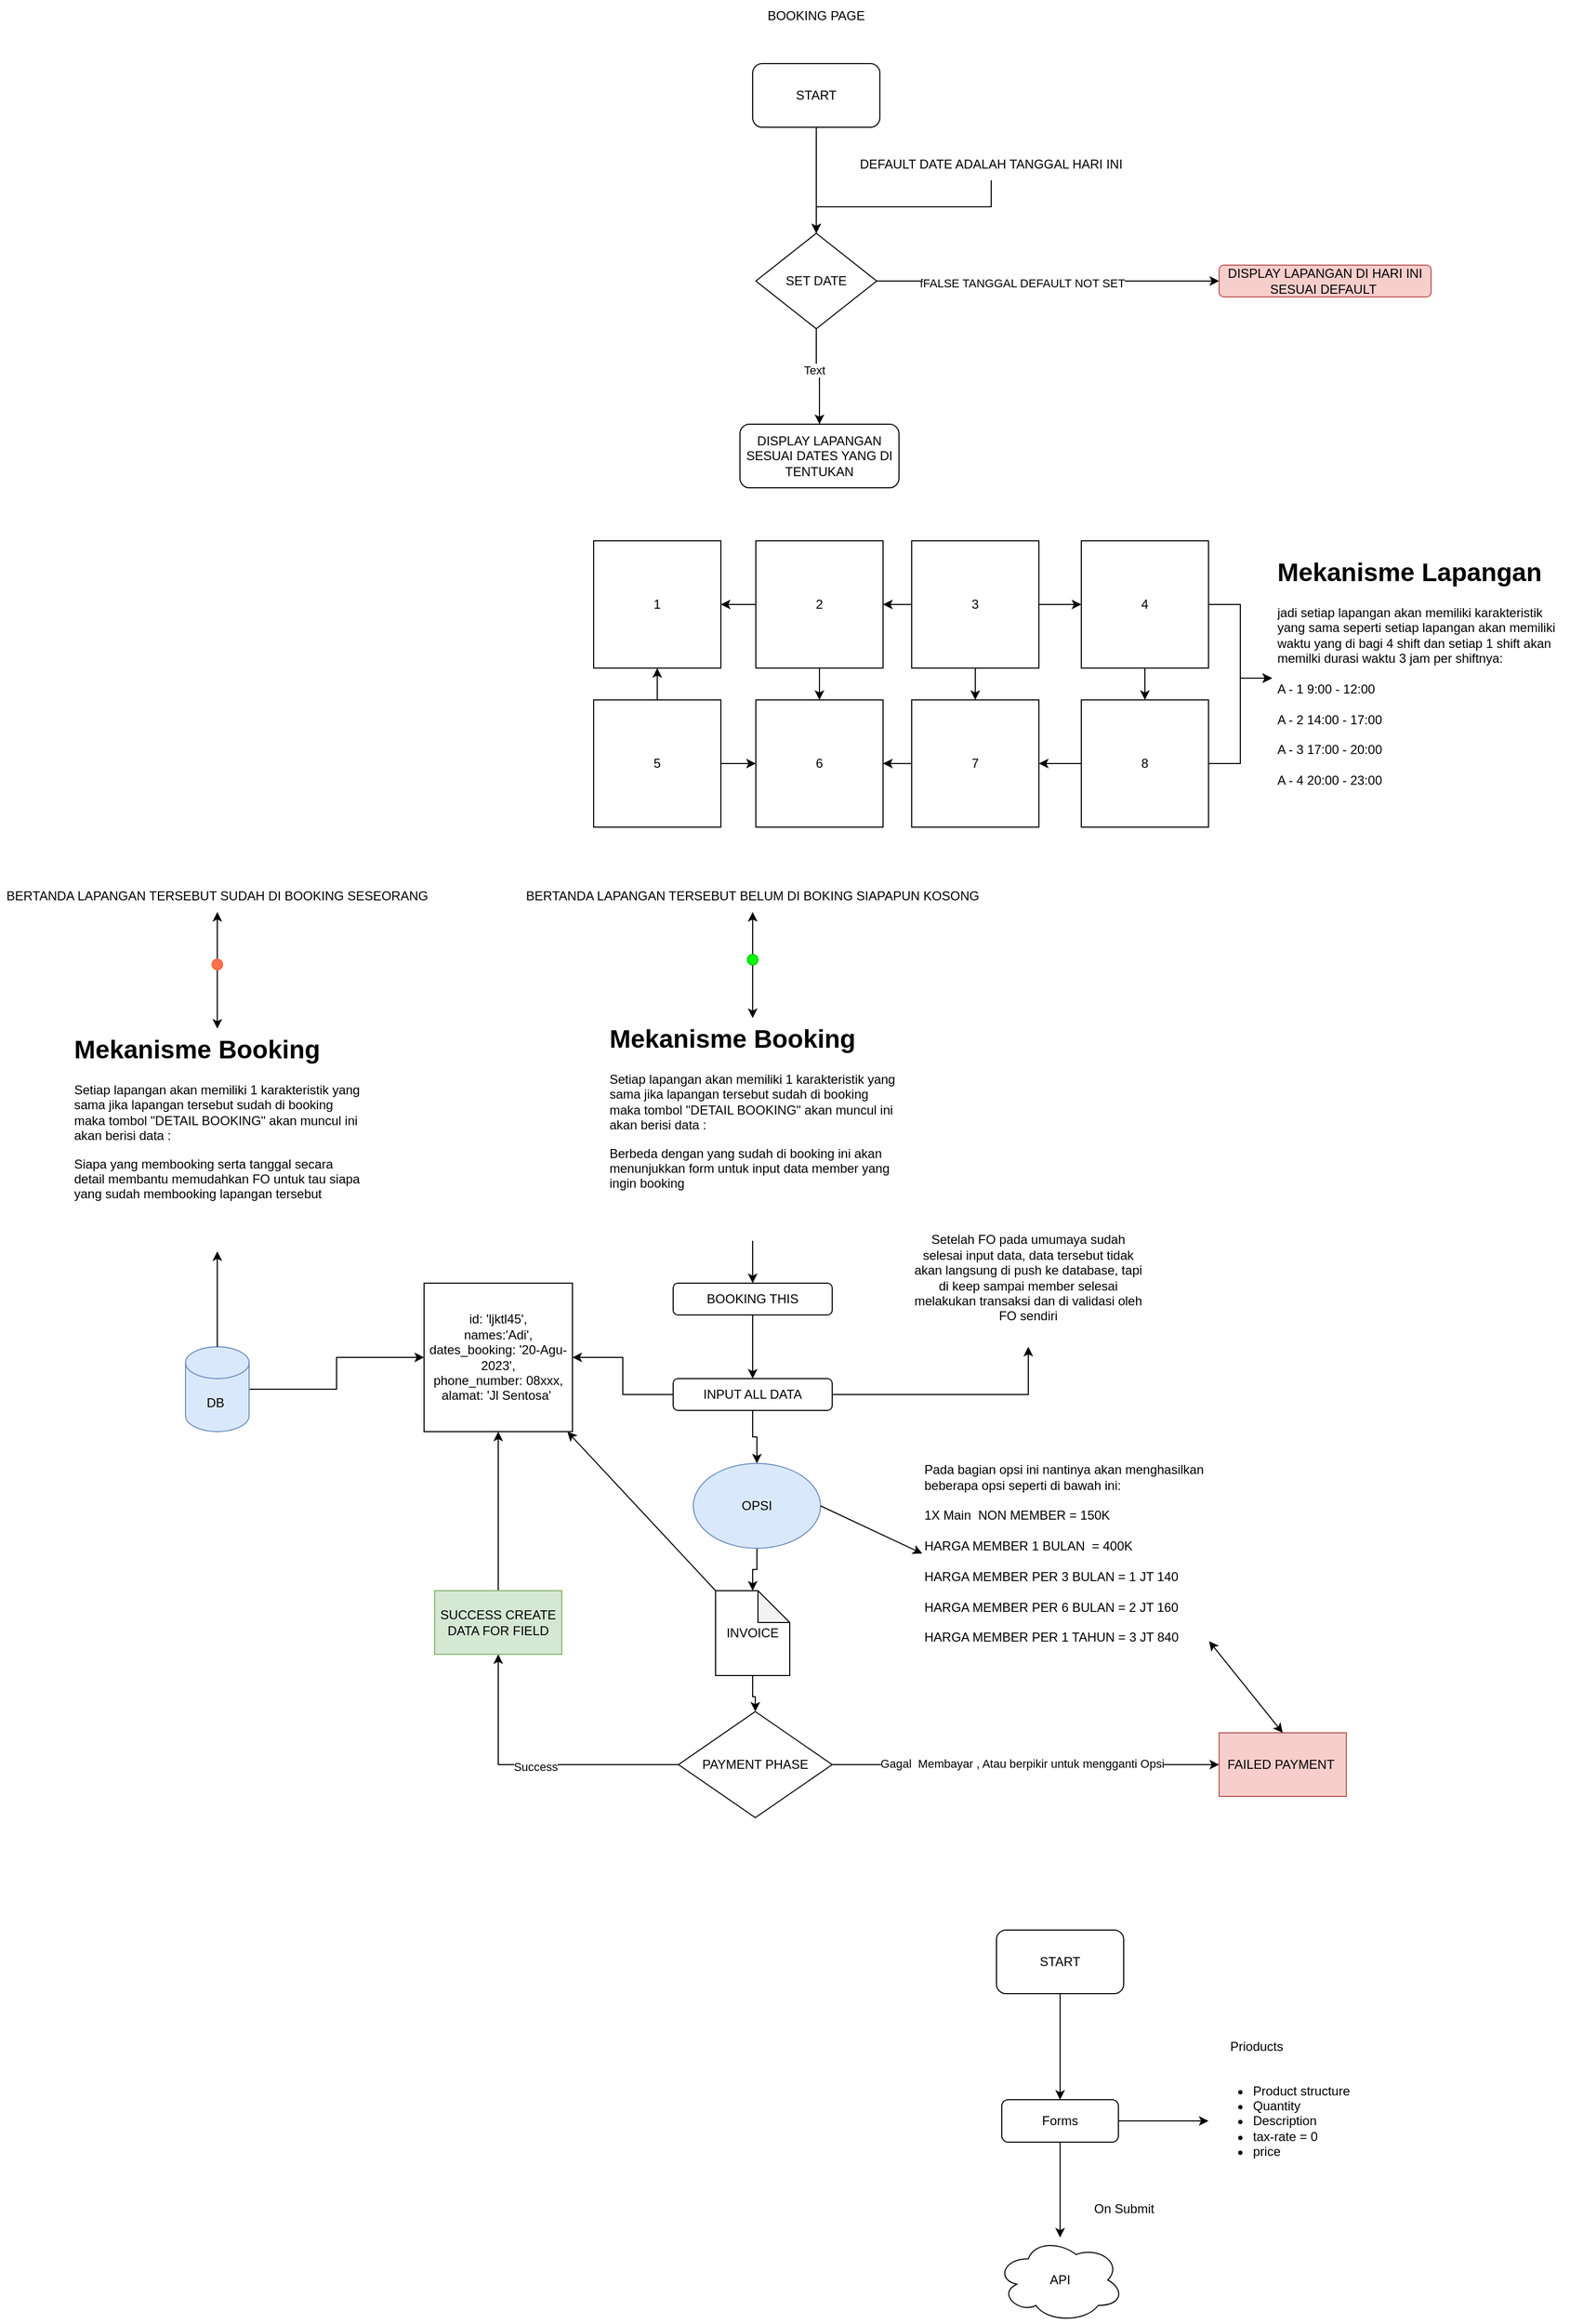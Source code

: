 <mxfile version="21.6.9" type="github">
  <diagram id="C5RBs43oDa-KdzZeNtuy" name="Page-1">
    <mxGraphModel dx="1877" dy="595" grid="1" gridSize="10" guides="1" tooltips="1" connect="1" arrows="1" fold="1" page="1" pageScale="1" pageWidth="827" pageHeight="1169" math="0" shadow="0">
      <root>
        <mxCell id="WIyWlLk6GJQsqaUBKTNV-0" />
        <mxCell id="WIyWlLk6GJQsqaUBKTNV-1" parent="WIyWlLk6GJQsqaUBKTNV-0" />
        <mxCell id="LNYa4yegLpWQGbFy4UBF-5" value="" style="edgeStyle=orthogonalEdgeStyle;rounded=0;orthogonalLoop=1;jettySize=auto;html=1;" parent="WIyWlLk6GJQsqaUBKTNV-1" source="LNYa4yegLpWQGbFy4UBF-0" target="LNYa4yegLpWQGbFy4UBF-4" edge="1">
          <mxGeometry relative="1" as="geometry" />
        </mxCell>
        <mxCell id="LNYa4yegLpWQGbFy4UBF-0" value="START" style="rounded=1;whiteSpace=wrap;html=1;" parent="WIyWlLk6GJQsqaUBKTNV-1" vertex="1">
          <mxGeometry x="350" y="200" width="120" height="60" as="geometry" />
        </mxCell>
        <mxCell id="LNYa4yegLpWQGbFy4UBF-1" value="BOOKING PAGE" style="text;html=1;strokeColor=none;fillColor=none;align=center;verticalAlign=middle;whiteSpace=wrap;rounded=0;" parent="WIyWlLk6GJQsqaUBKTNV-1" vertex="1">
          <mxGeometry x="347" y="140" width="126" height="30" as="geometry" />
        </mxCell>
        <mxCell id="LNYa4yegLpWQGbFy4UBF-10" value="" style="edgeStyle=orthogonalEdgeStyle;rounded=0;orthogonalLoop=1;jettySize=auto;html=1;" parent="WIyWlLk6GJQsqaUBKTNV-1" source="LNYa4yegLpWQGbFy4UBF-4" target="LNYa4yegLpWQGbFy4UBF-9" edge="1">
          <mxGeometry relative="1" as="geometry" />
        </mxCell>
        <mxCell id="LNYa4yegLpWQGbFy4UBF-11" value="fFALSE TANGGAL DEFAULT NOT SET" style="edgeLabel;html=1;align=center;verticalAlign=middle;resizable=0;points=[];" parent="LNYa4yegLpWQGbFy4UBF-10" vertex="1" connectable="0">
          <mxGeometry x="-0.156" y="-2" relative="1" as="geometry">
            <mxPoint as="offset" />
          </mxGeometry>
        </mxCell>
        <mxCell id="LNYa4yegLpWQGbFy4UBF-13" value="" style="edgeStyle=orthogonalEdgeStyle;rounded=0;orthogonalLoop=1;jettySize=auto;html=1;" parent="WIyWlLk6GJQsqaUBKTNV-1" source="LNYa4yegLpWQGbFy4UBF-4" target="LNYa4yegLpWQGbFy4UBF-12" edge="1">
          <mxGeometry relative="1" as="geometry" />
        </mxCell>
        <mxCell id="LNYa4yegLpWQGbFy4UBF-32" value="Text" style="edgeLabel;html=1;align=center;verticalAlign=middle;resizable=0;points=[];" parent="LNYa4yegLpWQGbFy4UBF-13" vertex="1" connectable="0">
          <mxGeometry x="-0.164" y="-2" relative="1" as="geometry">
            <mxPoint as="offset" />
          </mxGeometry>
        </mxCell>
        <mxCell id="LNYa4yegLpWQGbFy4UBF-4" value="SET DATE" style="rhombus;whiteSpace=wrap;html=1;" parent="WIyWlLk6GJQsqaUBKTNV-1" vertex="1">
          <mxGeometry x="353" y="360" width="114" height="90" as="geometry" />
        </mxCell>
        <mxCell id="LNYa4yegLpWQGbFy4UBF-8" value="" style="edgeStyle=orthogonalEdgeStyle;rounded=0;orthogonalLoop=1;jettySize=auto;html=1;" parent="WIyWlLk6GJQsqaUBKTNV-1" source="LNYa4yegLpWQGbFy4UBF-6" target="LNYa4yegLpWQGbFy4UBF-4" edge="1">
          <mxGeometry relative="1" as="geometry" />
        </mxCell>
        <mxCell id="LNYa4yegLpWQGbFy4UBF-6" value="DEFAULT DATE ADALAH TANGGAL HARI INI" style="text;html=1;strokeColor=none;fillColor=none;align=center;verticalAlign=middle;whiteSpace=wrap;rounded=0;" parent="WIyWlLk6GJQsqaUBKTNV-1" vertex="1">
          <mxGeometry x="450" y="280" width="250" height="30" as="geometry" />
        </mxCell>
        <mxCell id="LNYa4yegLpWQGbFy4UBF-9" value="DISPLAY LAPANGAN DI HARI INI SESUAI DEFAULT&amp;nbsp;" style="rounded=1;whiteSpace=wrap;html=1;fillColor=#f8cecc;strokeColor=#b85450;" parent="WIyWlLk6GJQsqaUBKTNV-1" vertex="1">
          <mxGeometry x="790" y="390" width="200" height="30" as="geometry" />
        </mxCell>
        <mxCell id="LNYa4yegLpWQGbFy4UBF-12" value="DISPLAY LAPANGAN SESUAI DATES YANG DI TENTUKAN" style="rounded=1;whiteSpace=wrap;html=1;" parent="WIyWlLk6GJQsqaUBKTNV-1" vertex="1">
          <mxGeometry x="338" y="540" width="150" height="60" as="geometry" />
        </mxCell>
        <mxCell id="LNYa4yegLpWQGbFy4UBF-14" value="1" style="whiteSpace=wrap;html=1;aspect=fixed;" parent="WIyWlLk6GJQsqaUBKTNV-1" vertex="1">
          <mxGeometry x="200" y="650" width="120" height="120" as="geometry" />
        </mxCell>
        <mxCell id="LNYa4yegLpWQGbFy4UBF-23" value="" style="edgeStyle=orthogonalEdgeStyle;rounded=0;orthogonalLoop=1;jettySize=auto;html=1;" parent="WIyWlLk6GJQsqaUBKTNV-1" source="LNYa4yegLpWQGbFy4UBF-15" target="LNYa4yegLpWQGbFy4UBF-14" edge="1">
          <mxGeometry relative="1" as="geometry" />
        </mxCell>
        <mxCell id="LNYa4yegLpWQGbFy4UBF-31" value="" style="edgeStyle=orthogonalEdgeStyle;rounded=0;orthogonalLoop=1;jettySize=auto;html=1;" parent="WIyWlLk6GJQsqaUBKTNV-1" source="LNYa4yegLpWQGbFy4UBF-15" target="LNYa4yegLpWQGbFy4UBF-19" edge="1">
          <mxGeometry relative="1" as="geometry" />
        </mxCell>
        <mxCell id="LNYa4yegLpWQGbFy4UBF-15" value="2" style="whiteSpace=wrap;html=1;aspect=fixed;" parent="WIyWlLk6GJQsqaUBKTNV-1" vertex="1">
          <mxGeometry x="353" y="650" width="120" height="120" as="geometry" />
        </mxCell>
        <mxCell id="LNYa4yegLpWQGbFy4UBF-22" value="" style="edgeStyle=orthogonalEdgeStyle;rounded=0;orthogonalLoop=1;jettySize=auto;html=1;" parent="WIyWlLk6GJQsqaUBKTNV-1" source="LNYa4yegLpWQGbFy4UBF-16" target="LNYa4yegLpWQGbFy4UBF-15" edge="1">
          <mxGeometry relative="1" as="geometry" />
        </mxCell>
        <mxCell id="LNYa4yegLpWQGbFy4UBF-24" value="" style="edgeStyle=orthogonalEdgeStyle;rounded=0;orthogonalLoop=1;jettySize=auto;html=1;" parent="WIyWlLk6GJQsqaUBKTNV-1" source="LNYa4yegLpWQGbFy4UBF-16" target="LNYa4yegLpWQGbFy4UBF-17" edge="1">
          <mxGeometry relative="1" as="geometry" />
        </mxCell>
        <mxCell id="LNYa4yegLpWQGbFy4UBF-30" value="" style="edgeStyle=orthogonalEdgeStyle;rounded=0;orthogonalLoop=1;jettySize=auto;html=1;" parent="WIyWlLk6GJQsqaUBKTNV-1" source="LNYa4yegLpWQGbFy4UBF-16" target="LNYa4yegLpWQGbFy4UBF-20" edge="1">
          <mxGeometry relative="1" as="geometry" />
        </mxCell>
        <mxCell id="LNYa4yegLpWQGbFy4UBF-16" value="3" style="whiteSpace=wrap;html=1;aspect=fixed;" parent="WIyWlLk6GJQsqaUBKTNV-1" vertex="1">
          <mxGeometry x="500" y="650" width="120" height="120" as="geometry" />
        </mxCell>
        <mxCell id="LNYa4yegLpWQGbFy4UBF-29" value="" style="edgeStyle=orthogonalEdgeStyle;rounded=0;orthogonalLoop=1;jettySize=auto;html=1;" parent="WIyWlLk6GJQsqaUBKTNV-1" source="LNYa4yegLpWQGbFy4UBF-17" target="LNYa4yegLpWQGbFy4UBF-21" edge="1">
          <mxGeometry relative="1" as="geometry" />
        </mxCell>
        <mxCell id="LNYa4yegLpWQGbFy4UBF-35" value="" style="edgeStyle=orthogonalEdgeStyle;rounded=0;orthogonalLoop=1;jettySize=auto;html=1;" parent="WIyWlLk6GJQsqaUBKTNV-1" source="LNYa4yegLpWQGbFy4UBF-17" target="LNYa4yegLpWQGbFy4UBF-33" edge="1">
          <mxGeometry relative="1" as="geometry" />
        </mxCell>
        <mxCell id="LNYa4yegLpWQGbFy4UBF-17" value="4" style="whiteSpace=wrap;html=1;aspect=fixed;" parent="WIyWlLk6GJQsqaUBKTNV-1" vertex="1">
          <mxGeometry x="660" y="650" width="120" height="120" as="geometry" />
        </mxCell>
        <mxCell id="LNYa4yegLpWQGbFy4UBF-25" value="" style="edgeStyle=orthogonalEdgeStyle;rounded=0;orthogonalLoop=1;jettySize=auto;html=1;" parent="WIyWlLk6GJQsqaUBKTNV-1" source="LNYa4yegLpWQGbFy4UBF-18" target="LNYa4yegLpWQGbFy4UBF-14" edge="1">
          <mxGeometry relative="1" as="geometry" />
        </mxCell>
        <mxCell id="LNYa4yegLpWQGbFy4UBF-26" value="" style="edgeStyle=orthogonalEdgeStyle;rounded=0;orthogonalLoop=1;jettySize=auto;html=1;" parent="WIyWlLk6GJQsqaUBKTNV-1" source="LNYa4yegLpWQGbFy4UBF-18" target="LNYa4yegLpWQGbFy4UBF-19" edge="1">
          <mxGeometry relative="1" as="geometry" />
        </mxCell>
        <mxCell id="LNYa4yegLpWQGbFy4UBF-18" value="5" style="whiteSpace=wrap;html=1;aspect=fixed;" parent="WIyWlLk6GJQsqaUBKTNV-1" vertex="1">
          <mxGeometry x="200" y="800" width="120" height="120" as="geometry" />
        </mxCell>
        <mxCell id="LNYa4yegLpWQGbFy4UBF-19" value="6" style="whiteSpace=wrap;html=1;aspect=fixed;" parent="WIyWlLk6GJQsqaUBKTNV-1" vertex="1">
          <mxGeometry x="353" y="800" width="120" height="120" as="geometry" />
        </mxCell>
        <mxCell id="LNYa4yegLpWQGbFy4UBF-27" value="" style="edgeStyle=orthogonalEdgeStyle;rounded=0;orthogonalLoop=1;jettySize=auto;html=1;" parent="WIyWlLk6GJQsqaUBKTNV-1" source="LNYa4yegLpWQGbFy4UBF-20" target="LNYa4yegLpWQGbFy4UBF-19" edge="1">
          <mxGeometry relative="1" as="geometry" />
        </mxCell>
        <mxCell id="LNYa4yegLpWQGbFy4UBF-20" value="7" style="whiteSpace=wrap;html=1;aspect=fixed;" parent="WIyWlLk6GJQsqaUBKTNV-1" vertex="1">
          <mxGeometry x="500" y="800" width="120" height="120" as="geometry" />
        </mxCell>
        <mxCell id="LNYa4yegLpWQGbFy4UBF-28" value="" style="edgeStyle=orthogonalEdgeStyle;rounded=0;orthogonalLoop=1;jettySize=auto;html=1;" parent="WIyWlLk6GJQsqaUBKTNV-1" source="LNYa4yegLpWQGbFy4UBF-21" target="LNYa4yegLpWQGbFy4UBF-20" edge="1">
          <mxGeometry relative="1" as="geometry" />
        </mxCell>
        <mxCell id="LNYa4yegLpWQGbFy4UBF-36" value="" style="edgeStyle=orthogonalEdgeStyle;rounded=0;orthogonalLoop=1;jettySize=auto;html=1;" parent="WIyWlLk6GJQsqaUBKTNV-1" source="LNYa4yegLpWQGbFy4UBF-21" target="LNYa4yegLpWQGbFy4UBF-33" edge="1">
          <mxGeometry relative="1" as="geometry" />
        </mxCell>
        <mxCell id="LNYa4yegLpWQGbFy4UBF-21" value="8" style="whiteSpace=wrap;html=1;aspect=fixed;" parent="WIyWlLk6GJQsqaUBKTNV-1" vertex="1">
          <mxGeometry x="660" y="800" width="120" height="120" as="geometry" />
        </mxCell>
        <mxCell id="LNYa4yegLpWQGbFy4UBF-33" value="&lt;h1&gt;Mekanisme Lapangan&lt;/h1&gt;&lt;div&gt;jadi setiap lapangan akan memiliki karakteristik yang sama seperti setiap lapangan akan memiliki waktu yang di bagi 4 shift dan setiap 1 shift akan memilki durasi waktu 3 jam per shiftnya:&lt;/div&gt;&lt;div&gt;&lt;br&gt;&lt;/div&gt;&lt;div&gt;A - 1 9:00 - 12:00&lt;/div&gt;&lt;div&gt;&lt;br&gt;&lt;/div&gt;&lt;div&gt;A - 2 14:00 - 17:00&lt;/div&gt;&lt;div&gt;&lt;br&gt;&lt;/div&gt;&lt;div&gt;A - 3 17:00 - 20:00&lt;/div&gt;&lt;div&gt;&lt;br&gt;&lt;/div&gt;&lt;div&gt;A - 4 20:00 - 23:00&lt;/div&gt;&lt;div&gt;&lt;br&gt;&lt;/div&gt;&lt;div&gt;&lt;br&gt;&lt;/div&gt;" style="text;html=1;strokeColor=none;fillColor=none;spacing=5;spacingTop=-20;whiteSpace=wrap;overflow=hidden;rounded=0;" parent="WIyWlLk6GJQsqaUBKTNV-1" vertex="1">
          <mxGeometry x="840" y="660" width="280" height="239" as="geometry" />
        </mxCell>
        <mxCell id="LNYa4yegLpWQGbFy4UBF-40" value="" style="edgeStyle=orthogonalEdgeStyle;rounded=0;orthogonalLoop=1;jettySize=auto;html=1;" parent="WIyWlLk6GJQsqaUBKTNV-1" source="LNYa4yegLpWQGbFy4UBF-38" target="LNYa4yegLpWQGbFy4UBF-39" edge="1">
          <mxGeometry relative="1" as="geometry" />
        </mxCell>
        <mxCell id="LNYa4yegLpWQGbFy4UBF-45" value="" style="edgeStyle=orthogonalEdgeStyle;rounded=0;orthogonalLoop=1;jettySize=auto;html=1;" parent="WIyWlLk6GJQsqaUBKTNV-1" source="LNYa4yegLpWQGbFy4UBF-38" target="LNYa4yegLpWQGbFy4UBF-44" edge="1">
          <mxGeometry relative="1" as="geometry" />
        </mxCell>
        <mxCell id="LNYa4yegLpWQGbFy4UBF-38" value="" style="ellipse;whiteSpace=wrap;html=1;aspect=fixed;strokeColor=#FF6038;fillColor=#FF704D;" parent="WIyWlLk6GJQsqaUBKTNV-1" vertex="1">
          <mxGeometry x="-160" y="1044.5" width="10" height="10" as="geometry" />
        </mxCell>
        <mxCell id="LNYa4yegLpWQGbFy4UBF-39" value="BERTANDA LAPANGAN TERSEBUT SUDAH DI BOOKING SESEORANG" style="text;html=1;strokeColor=none;fillColor=none;align=center;verticalAlign=middle;whiteSpace=wrap;rounded=0;" parent="WIyWlLk6GJQsqaUBKTNV-1" vertex="1">
          <mxGeometry x="-360" y="970" width="410" height="30" as="geometry" />
        </mxCell>
        <mxCell id="LNYa4yegLpWQGbFy4UBF-41" value="" style="edgeStyle=orthogonalEdgeStyle;rounded=0;orthogonalLoop=1;jettySize=auto;html=1;" parent="WIyWlLk6GJQsqaUBKTNV-1" source="LNYa4yegLpWQGbFy4UBF-42" target="LNYa4yegLpWQGbFy4UBF-43" edge="1">
          <mxGeometry relative="1" as="geometry" />
        </mxCell>
        <mxCell id="LNYa4yegLpWQGbFy4UBF-47" value="" style="edgeStyle=orthogonalEdgeStyle;rounded=0;orthogonalLoop=1;jettySize=auto;html=1;" parent="WIyWlLk6GJQsqaUBKTNV-1" source="LNYa4yegLpWQGbFy4UBF-42" target="LNYa4yegLpWQGbFy4UBF-46" edge="1">
          <mxGeometry relative="1" as="geometry" />
        </mxCell>
        <mxCell id="LNYa4yegLpWQGbFy4UBF-42" value="" style="ellipse;whiteSpace=wrap;html=1;aspect=fixed;strokeColor=#00CC00;fillColor=#00FF00;" parent="WIyWlLk6GJQsqaUBKTNV-1" vertex="1">
          <mxGeometry x="345" y="1040" width="10" height="10" as="geometry" />
        </mxCell>
        <mxCell id="LNYa4yegLpWQGbFy4UBF-43" value="BERTANDA LAPANGAN TERSEBUT BELUM DI BOKING SIAPAPUN KOSONG" style="text;html=1;strokeColor=none;fillColor=none;align=center;verticalAlign=middle;whiteSpace=wrap;rounded=0;" parent="WIyWlLk6GJQsqaUBKTNV-1" vertex="1">
          <mxGeometry x="130" y="970" width="440" height="30" as="geometry" />
        </mxCell>
        <mxCell id="LNYa4yegLpWQGbFy4UBF-44" value="&lt;h1&gt;Mekanisme Booking&lt;/h1&gt;&lt;p&gt;Setiap lapangan akan memiliki 1 karakteristik yang sama jika lapangan tersebut sudah di booking maka tombol &quot;DETAIL BOOKING&quot; akan muncul ini akan berisi data :&lt;/p&gt;&lt;p&gt;Siapa yang membooking serta tanggal secara detail membantu memudahkan FO untuk tau siapa yang sudah membooking lapangan tersebut&amp;nbsp;&lt;/p&gt;" style="text;html=1;strokeColor=none;fillColor=none;spacing=5;spacingTop=-20;whiteSpace=wrap;overflow=hidden;rounded=0;" parent="WIyWlLk6GJQsqaUBKTNV-1" vertex="1">
          <mxGeometry x="-295" y="1110" width="280" height="210" as="geometry" />
        </mxCell>
        <mxCell id="LNYa4yegLpWQGbFy4UBF-56" value="" style="edgeStyle=orthogonalEdgeStyle;rounded=0;orthogonalLoop=1;jettySize=auto;html=1;" parent="WIyWlLk6GJQsqaUBKTNV-1" source="LNYa4yegLpWQGbFy4UBF-46" target="LNYa4yegLpWQGbFy4UBF-55" edge="1">
          <mxGeometry relative="1" as="geometry" />
        </mxCell>
        <mxCell id="LNYa4yegLpWQGbFy4UBF-46" value="&lt;h1&gt;Mekanisme Booking&lt;/h1&gt;&lt;p&gt;Setiap lapangan akan memiliki 1 karakteristik yang sama jika lapangan tersebut sudah di booking maka tombol &quot;DETAIL BOOKING&quot; akan muncul ini akan berisi data :&lt;/p&gt;&lt;p&gt;Berbeda dengan yang sudah di booking ini akan menunjukkan form untuk input data member yang ingin booking&lt;/p&gt;" style="text;html=1;strokeColor=none;fillColor=none;spacing=5;spacingTop=-20;whiteSpace=wrap;overflow=hidden;rounded=0;" parent="WIyWlLk6GJQsqaUBKTNV-1" vertex="1">
          <mxGeometry x="210" y="1100" width="280" height="210" as="geometry" />
        </mxCell>
        <mxCell id="LNYa4yegLpWQGbFy4UBF-52" value="" style="edgeStyle=orthogonalEdgeStyle;rounded=0;orthogonalLoop=1;jettySize=auto;html=1;" parent="WIyWlLk6GJQsqaUBKTNV-1" source="LNYa4yegLpWQGbFy4UBF-50" target="LNYa4yegLpWQGbFy4UBF-51" edge="1">
          <mxGeometry relative="1" as="geometry" />
        </mxCell>
        <mxCell id="LNYa4yegLpWQGbFy4UBF-50" value="DB&amp;nbsp;" style="shape=cylinder3;whiteSpace=wrap;html=1;boundedLbl=1;backgroundOutline=1;size=15;fillColor=#dae8fc;strokeColor=#6c8ebf;" parent="WIyWlLk6GJQsqaUBKTNV-1" vertex="1">
          <mxGeometry x="-185" y="1410" width="60" height="80" as="geometry" />
        </mxCell>
        <mxCell id="LNYa4yegLpWQGbFy4UBF-51" value="id: &#39;ljktl45&#39;,&lt;br&gt;names:&#39;Adi&#39;,&lt;br&gt;dates_booking: &#39;20-Agu-2023&#39;,&lt;br&gt;phone_number: 08xxx,&lt;br&gt;alamat: &#39;Jl Sentosa&#39;&amp;nbsp;" style="whiteSpace=wrap;html=1;aspect=fixed;" parent="WIyWlLk6GJQsqaUBKTNV-1" vertex="1">
          <mxGeometry x="40" y="1350" width="140" height="140" as="geometry" />
        </mxCell>
        <mxCell id="LNYa4yegLpWQGbFy4UBF-53" value="" style="endArrow=classic;html=1;rounded=0;exitX=0.5;exitY=0;exitDx=0;exitDy=0;exitPerimeter=0;" parent="WIyWlLk6GJQsqaUBKTNV-1" source="LNYa4yegLpWQGbFy4UBF-50" target="LNYa4yegLpWQGbFy4UBF-44" edge="1">
          <mxGeometry width="50" height="50" relative="1" as="geometry">
            <mxPoint x="130" y="1370" as="sourcePoint" />
            <mxPoint x="180" y="1320" as="targetPoint" />
          </mxGeometry>
        </mxCell>
        <mxCell id="LNYa4yegLpWQGbFy4UBF-60" value="" style="edgeStyle=orthogonalEdgeStyle;rounded=0;orthogonalLoop=1;jettySize=auto;html=1;" parent="WIyWlLk6GJQsqaUBKTNV-1" source="LNYa4yegLpWQGbFy4UBF-55" target="LNYa4yegLpWQGbFy4UBF-57" edge="1">
          <mxGeometry relative="1" as="geometry" />
        </mxCell>
        <mxCell id="LNYa4yegLpWQGbFy4UBF-55" value="BOOKING THIS" style="rounded=1;whiteSpace=wrap;html=1;" parent="WIyWlLk6GJQsqaUBKTNV-1" vertex="1">
          <mxGeometry x="275" y="1350" width="150" height="30" as="geometry" />
        </mxCell>
        <mxCell id="LNYa4yegLpWQGbFy4UBF-62" value="" style="edgeStyle=orthogonalEdgeStyle;rounded=0;orthogonalLoop=1;jettySize=auto;html=1;" parent="WIyWlLk6GJQsqaUBKTNV-1" source="LNYa4yegLpWQGbFy4UBF-57" target="LNYa4yegLpWQGbFy4UBF-51" edge="1">
          <mxGeometry relative="1" as="geometry" />
        </mxCell>
        <mxCell id="LNYa4yegLpWQGbFy4UBF-69" value="" style="edgeStyle=orthogonalEdgeStyle;rounded=0;orthogonalLoop=1;jettySize=auto;html=1;" parent="WIyWlLk6GJQsqaUBKTNV-1" source="LNYa4yegLpWQGbFy4UBF-57" target="LNYa4yegLpWQGbFy4UBF-65" edge="1">
          <mxGeometry relative="1" as="geometry" />
        </mxCell>
        <mxCell id="LNYa4yegLpWQGbFy4UBF-86" value="" style="edgeStyle=orthogonalEdgeStyle;rounded=0;orthogonalLoop=1;jettySize=auto;html=1;" parent="WIyWlLk6GJQsqaUBKTNV-1" source="LNYa4yegLpWQGbFy4UBF-57" target="LNYa4yegLpWQGbFy4UBF-85" edge="1">
          <mxGeometry relative="1" as="geometry" />
        </mxCell>
        <mxCell id="LNYa4yegLpWQGbFy4UBF-57" value="INPUT ALL DATA" style="rounded=1;whiteSpace=wrap;html=1;" parent="WIyWlLk6GJQsqaUBKTNV-1" vertex="1">
          <mxGeometry x="275" y="1440" width="150" height="30" as="geometry" />
        </mxCell>
        <mxCell id="LNYa4yegLpWQGbFy4UBF-65" value="Setelah FO pada umumaya sudah selesai input data, data tersebut tidak akan langsung di push ke database, tapi di keep sampai member selesai melakukan transaksi dan di validasi oleh FO sendiri" style="text;html=1;strokeColor=none;fillColor=none;align=center;verticalAlign=middle;whiteSpace=wrap;rounded=0;" parent="WIyWlLk6GJQsqaUBKTNV-1" vertex="1">
          <mxGeometry x="500" y="1280" width="220" height="130" as="geometry" />
        </mxCell>
        <mxCell id="LNYa4yegLpWQGbFy4UBF-74" value="" style="edgeStyle=orthogonalEdgeStyle;rounded=0;orthogonalLoop=1;jettySize=auto;html=1;" parent="WIyWlLk6GJQsqaUBKTNV-1" source="LNYa4yegLpWQGbFy4UBF-70" target="LNYa4yegLpWQGbFy4UBF-73" edge="1">
          <mxGeometry relative="1" as="geometry" />
        </mxCell>
        <mxCell id="LNYa4yegLpWQGbFy4UBF-75" value="Gagal&amp;nbsp; Membayar , Atau berpikir untuk mengganti Opsi" style="edgeLabel;html=1;align=center;verticalAlign=middle;resizable=0;points=[];" parent="LNYa4yegLpWQGbFy4UBF-74" vertex="1" connectable="0">
          <mxGeometry x="-0.018" y="1" relative="1" as="geometry">
            <mxPoint as="offset" />
          </mxGeometry>
        </mxCell>
        <mxCell id="LNYa4yegLpWQGbFy4UBF-78" value="" style="edgeStyle=orthogonalEdgeStyle;rounded=0;orthogonalLoop=1;jettySize=auto;html=1;" parent="WIyWlLk6GJQsqaUBKTNV-1" source="LNYa4yegLpWQGbFy4UBF-70" target="LNYa4yegLpWQGbFy4UBF-77" edge="1">
          <mxGeometry relative="1" as="geometry" />
        </mxCell>
        <mxCell id="LNYa4yegLpWQGbFy4UBF-80" value="Success" style="edgeLabel;html=1;align=center;verticalAlign=middle;resizable=0;points=[];" parent="LNYa4yegLpWQGbFy4UBF-78" vertex="1" connectable="0">
          <mxGeometry x="-0.012" y="2" relative="1" as="geometry">
            <mxPoint as="offset" />
          </mxGeometry>
        </mxCell>
        <mxCell id="LNYa4yegLpWQGbFy4UBF-70" value="PAYMENT PHASE" style="rhombus;whiteSpace=wrap;html=1;" parent="WIyWlLk6GJQsqaUBKTNV-1" vertex="1">
          <mxGeometry x="280" y="1754" width="145" height="100" as="geometry" />
        </mxCell>
        <mxCell id="LNYa4yegLpWQGbFy4UBF-73" value="FAILED PAYMENT&amp;nbsp;" style="whiteSpace=wrap;html=1;fillColor=#f8cecc;strokeColor=#b85450;" parent="WIyWlLk6GJQsqaUBKTNV-1" vertex="1">
          <mxGeometry x="790" y="1774" width="120" height="60" as="geometry" />
        </mxCell>
        <mxCell id="LNYa4yegLpWQGbFy4UBF-79" value="" style="edgeStyle=orthogonalEdgeStyle;rounded=0;orthogonalLoop=1;jettySize=auto;html=1;" parent="WIyWlLk6GJQsqaUBKTNV-1" source="LNYa4yegLpWQGbFy4UBF-77" target="LNYa4yegLpWQGbFy4UBF-51" edge="1">
          <mxGeometry relative="1" as="geometry" />
        </mxCell>
        <mxCell id="LNYa4yegLpWQGbFy4UBF-77" value="SUCCESS CREATE DATA FOR FIELD" style="whiteSpace=wrap;html=1;fillColor=#d5e8d4;strokeColor=#82b366;" parent="WIyWlLk6GJQsqaUBKTNV-1" vertex="1">
          <mxGeometry x="50" y="1640" width="120" height="60" as="geometry" />
        </mxCell>
        <mxCell id="LNYa4yegLpWQGbFy4UBF-94" value="" style="edgeStyle=orthogonalEdgeStyle;rounded=0;orthogonalLoop=1;jettySize=auto;html=1;" parent="WIyWlLk6GJQsqaUBKTNV-1" source="LNYa4yegLpWQGbFy4UBF-85" target="LNYa4yegLpWQGbFy4UBF-93" edge="1">
          <mxGeometry relative="1" as="geometry" />
        </mxCell>
        <mxCell id="LNYa4yegLpWQGbFy4UBF-85" value="OPSI" style="ellipse;whiteSpace=wrap;html=1;fillColor=#dae8fc;strokeColor=#6c8ebf;" parent="WIyWlLk6GJQsqaUBKTNV-1" vertex="1">
          <mxGeometry x="294" y="1520" width="120" height="80" as="geometry" />
        </mxCell>
        <mxCell id="LNYa4yegLpWQGbFy4UBF-95" value="" style="edgeStyle=orthogonalEdgeStyle;rounded=0;orthogonalLoop=1;jettySize=auto;html=1;" parent="WIyWlLk6GJQsqaUBKTNV-1" source="LNYa4yegLpWQGbFy4UBF-93" target="LNYa4yegLpWQGbFy4UBF-70" edge="1">
          <mxGeometry relative="1" as="geometry" />
        </mxCell>
        <mxCell id="LNYa4yegLpWQGbFy4UBF-93" value="INVOICE" style="shape=note;whiteSpace=wrap;html=1;backgroundOutline=1;darkOpacity=0.05;" parent="WIyWlLk6GJQsqaUBKTNV-1" vertex="1">
          <mxGeometry x="315" y="1640" width="70" height="80" as="geometry" />
        </mxCell>
        <mxCell id="LNYa4yegLpWQGbFy4UBF-97" value="Pada bagian opsi ini nantinya akan menghasilkan beberapa opsi seperti di bawah ini:&lt;br&gt;&lt;br&gt;1X Main&amp;nbsp; NON MEMBER = 150K&lt;br&gt;&lt;br&gt;HARGA MEMBER 1 BULAN&amp;nbsp; = 400K&lt;br&gt;&lt;br&gt;HARGA MEMBER PER 3 BULAN = 1 JT 140&lt;br&gt;&lt;br&gt;HARGA MEMBER PER 6 BULAN = 2 JT 160&lt;br&gt;&lt;br&gt;HARGA MEMBER PER 1 TAHUN = 3 JT 840&amp;nbsp;&amp;nbsp; &amp;nbsp;" style="text;html=1;strokeColor=none;fillColor=none;align=left;verticalAlign=middle;whiteSpace=wrap;rounded=0;" parent="WIyWlLk6GJQsqaUBKTNV-1" vertex="1">
          <mxGeometry x="510" y="1510" width="270" height="190" as="geometry" />
        </mxCell>
        <mxCell id="LNYa4yegLpWQGbFy4UBF-99" value="" style="endArrow=classic;html=1;rounded=0;exitX=0;exitY=0;exitDx=0;exitDy=0;exitPerimeter=0;" parent="WIyWlLk6GJQsqaUBKTNV-1" source="LNYa4yegLpWQGbFy4UBF-93" target="LNYa4yegLpWQGbFy4UBF-51" edge="1">
          <mxGeometry width="50" height="50" relative="1" as="geometry">
            <mxPoint x="320" y="1610" as="sourcePoint" />
            <mxPoint x="370" y="1560" as="targetPoint" />
          </mxGeometry>
        </mxCell>
        <mxCell id="LNYa4yegLpWQGbFy4UBF-100" value="" style="endArrow=classic;html=1;rounded=0;entryX=0;entryY=0.5;entryDx=0;entryDy=0;exitX=1;exitY=0.5;exitDx=0;exitDy=0;" parent="WIyWlLk6GJQsqaUBKTNV-1" source="LNYa4yegLpWQGbFy4UBF-85" target="LNYa4yegLpWQGbFy4UBF-97" edge="1">
          <mxGeometry width="50" height="50" relative="1" as="geometry">
            <mxPoint x="450" y="1660" as="sourcePoint" />
            <mxPoint x="500" y="1610" as="targetPoint" />
          </mxGeometry>
        </mxCell>
        <mxCell id="LNYa4yegLpWQGbFy4UBF-102" value="" style="endArrow=classic;startArrow=classic;html=1;rounded=0;exitX=0.5;exitY=0;exitDx=0;exitDy=0;entryX=1.002;entryY=0.935;entryDx=0;entryDy=0;entryPerimeter=0;" parent="WIyWlLk6GJQsqaUBKTNV-1" source="LNYa4yegLpWQGbFy4UBF-73" target="LNYa4yegLpWQGbFy4UBF-97" edge="1">
          <mxGeometry width="50" height="50" relative="1" as="geometry">
            <mxPoint x="610" y="1810" as="sourcePoint" />
            <mxPoint x="660" y="1760" as="targetPoint" />
          </mxGeometry>
        </mxCell>
        <mxCell id="StWKxxgd-MvX-U9pEml5-7" style="edgeStyle=orthogonalEdgeStyle;rounded=0;orthogonalLoop=1;jettySize=auto;html=1;" edge="1" parent="WIyWlLk6GJQsqaUBKTNV-1" source="StWKxxgd-MvX-U9pEml5-0" target="StWKxxgd-MvX-U9pEml5-5">
          <mxGeometry relative="1" as="geometry" />
        </mxCell>
        <mxCell id="StWKxxgd-MvX-U9pEml5-0" value="START" style="rounded=1;whiteSpace=wrap;html=1;" vertex="1" parent="WIyWlLk6GJQsqaUBKTNV-1">
          <mxGeometry x="580" y="1960" width="120" height="60" as="geometry" />
        </mxCell>
        <mxCell id="StWKxxgd-MvX-U9pEml5-3" value="&lt;ul&gt;&lt;li&gt;Product structure&lt;/li&gt;&lt;li&gt;Quantity&amp;nbsp;&lt;/li&gt;&lt;li&gt;Description&lt;/li&gt;&lt;li&gt;tax-rate = 0&lt;/li&gt;&lt;li&gt;price&amp;nbsp;&lt;/li&gt;&lt;/ul&gt;" style="text;strokeColor=none;fillColor=none;html=1;whiteSpace=wrap;verticalAlign=middle;overflow=hidden;" vertex="1" parent="WIyWlLk6GJQsqaUBKTNV-1">
          <mxGeometry x="780" y="2085" width="197" height="110" as="geometry" />
        </mxCell>
        <mxCell id="StWKxxgd-MvX-U9pEml5-12" style="edgeStyle=orthogonalEdgeStyle;rounded=0;orthogonalLoop=1;jettySize=auto;html=1;" edge="1" parent="WIyWlLk6GJQsqaUBKTNV-1" source="StWKxxgd-MvX-U9pEml5-5" target="StWKxxgd-MvX-U9pEml5-3">
          <mxGeometry relative="1" as="geometry" />
        </mxCell>
        <mxCell id="StWKxxgd-MvX-U9pEml5-14" style="edgeStyle=orthogonalEdgeStyle;rounded=0;orthogonalLoop=1;jettySize=auto;html=1;" edge="1" parent="WIyWlLk6GJQsqaUBKTNV-1" source="StWKxxgd-MvX-U9pEml5-5" target="StWKxxgd-MvX-U9pEml5-13">
          <mxGeometry relative="1" as="geometry" />
        </mxCell>
        <mxCell id="StWKxxgd-MvX-U9pEml5-5" value="Forms" style="rounded=1;whiteSpace=wrap;html=1;" vertex="1" parent="WIyWlLk6GJQsqaUBKTNV-1">
          <mxGeometry x="585" y="2120" width="110" height="40" as="geometry" />
        </mxCell>
        <mxCell id="StWKxxgd-MvX-U9pEml5-11" value="Prioducts" style="text;html=1;align=center;verticalAlign=middle;resizable=0;points=[];autosize=1;strokeColor=none;fillColor=none;" vertex="1" parent="WIyWlLk6GJQsqaUBKTNV-1">
          <mxGeometry x="790" y="2055" width="70" height="30" as="geometry" />
        </mxCell>
        <mxCell id="StWKxxgd-MvX-U9pEml5-13" value="API" style="ellipse;shape=cloud;whiteSpace=wrap;html=1;" vertex="1" parent="WIyWlLk6GJQsqaUBKTNV-1">
          <mxGeometry x="580" y="2250" width="120" height="80" as="geometry" />
        </mxCell>
        <mxCell id="StWKxxgd-MvX-U9pEml5-15" value="On Submit" style="text;html=1;align=center;verticalAlign=middle;resizable=0;points=[];autosize=1;strokeColor=none;fillColor=none;" vertex="1" parent="WIyWlLk6GJQsqaUBKTNV-1">
          <mxGeometry x="660" y="2208" width="80" height="30" as="geometry" />
        </mxCell>
      </root>
    </mxGraphModel>
  </diagram>
</mxfile>
